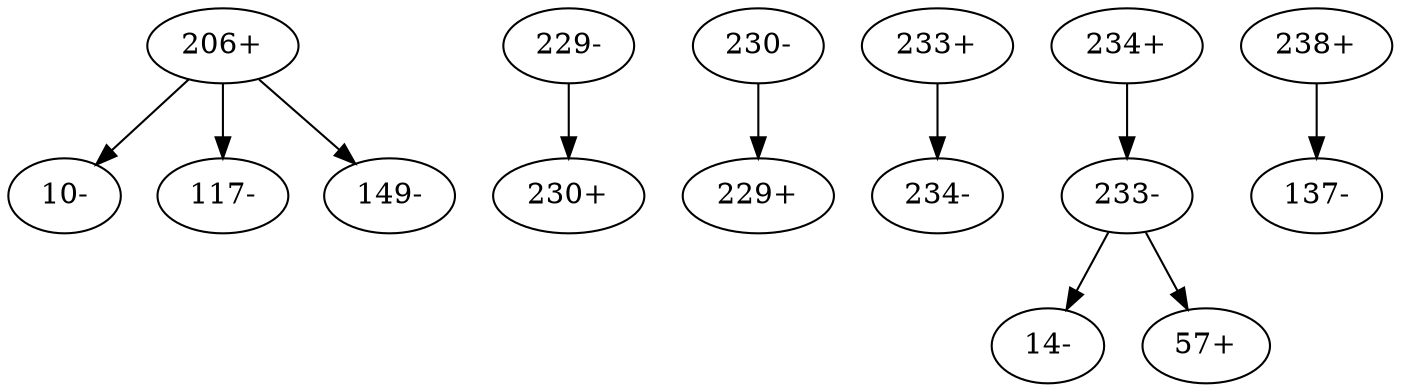 digraph dist {
graph [k=31 s=200 n=10]
"206+" -> "10-" [d=156 e=6.4 n=10]
"229-" -> "230+" [d=-19 e=4.3 n=22]
"206+" -> "117-" [d=210 e=6.1 n=11]
"230-" -> "229+" [d=-19 e=4.3 n=22]
"206+" -> "149-" [d=113 e=5.3 n=15]
"233+" -> "234-" [d=-30 e=4.9 n=17]
"233-" -> "14-" [d=82 e=5.9 n=12]
"234+" -> "233-" [d=-30 e=4.9 n=17]
"233-" -> "57+" [d=135 e=5.9 n=12]
"238+" -> "137-" [d=207 e=4.0 n=26]
}
